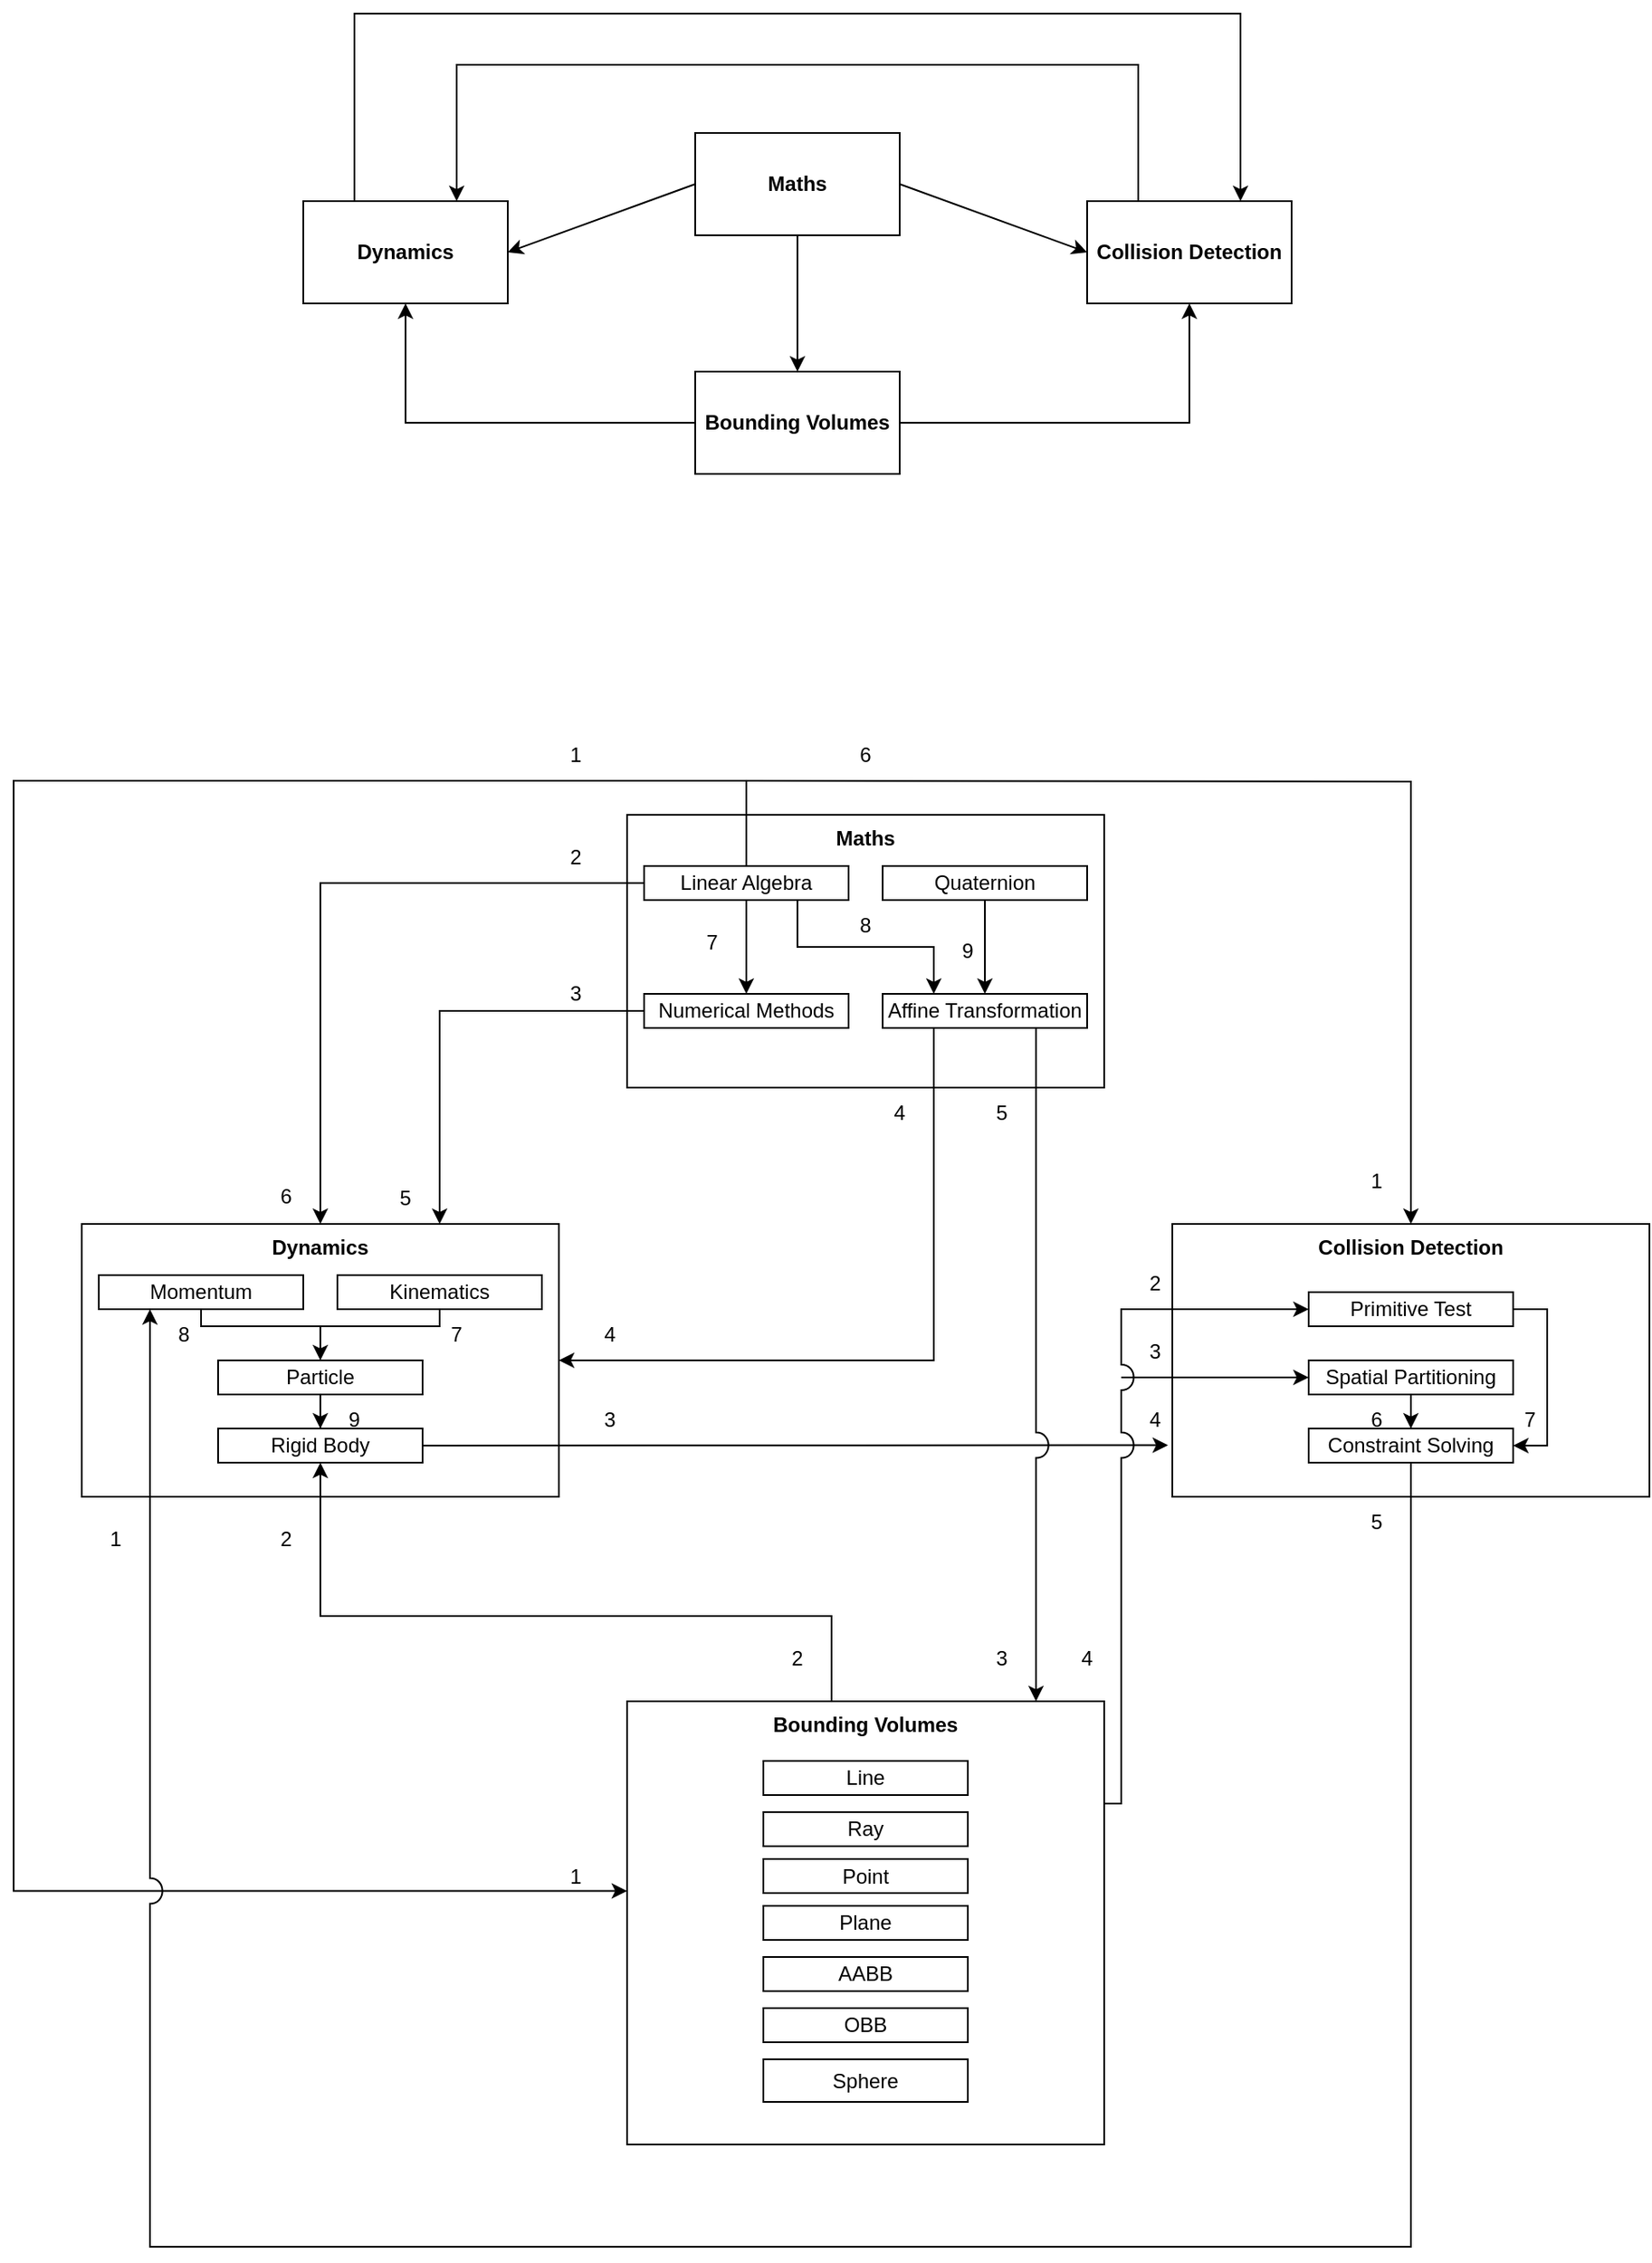<mxfile version="21.0.10" type="github">
  <diagram id="RFVUc-ZViwxxyXP1c8c4" name="Page-1">
    <mxGraphModel dx="1306" dy="696" grid="1" gridSize="10" guides="1" tooltips="1" connect="1" arrows="1" fold="1" page="1" pageScale="1" pageWidth="1100" pageHeight="850" math="0" shadow="0">
      <root>
        <mxCell id="0" />
        <mxCell id="1" parent="0" />
        <mxCell id="ediPmQz8LhI3MSCttO2U-1" value="Maths" style="rounded=0;whiteSpace=wrap;html=1;fontStyle=1" parent="1" vertex="1">
          <mxGeometry x="440" y="160" width="120" height="60" as="geometry" />
        </mxCell>
        <mxCell id="ediPmQz8LhI3MSCttO2U-2" value="Dynamics" style="rounded=0;whiteSpace=wrap;html=1;fontStyle=1" parent="1" vertex="1">
          <mxGeometry x="210" y="200" width="120" height="60" as="geometry" />
        </mxCell>
        <mxCell id="ediPmQz8LhI3MSCttO2U-3" value="Bounding Volumes" style="rounded=0;whiteSpace=wrap;html=1;fontStyle=1" parent="1" vertex="1">
          <mxGeometry x="440" y="300" width="120" height="60" as="geometry" />
        </mxCell>
        <mxCell id="ediPmQz8LhI3MSCttO2U-4" value="Collision Detection" style="rounded=0;whiteSpace=wrap;html=1;fontStyle=1" parent="1" vertex="1">
          <mxGeometry x="670" y="200" width="120" height="60" as="geometry" />
        </mxCell>
        <mxCell id="sKBv66Rdz8nY301E-cIr-1" value="" style="endArrow=classic;html=1;rounded=0;exitX=0.5;exitY=1;exitDx=0;exitDy=0;entryX=0.5;entryY=0;entryDx=0;entryDy=0;" parent="1" source="ediPmQz8LhI3MSCttO2U-1" target="ediPmQz8LhI3MSCttO2U-3" edge="1">
          <mxGeometry width="50" height="50" relative="1" as="geometry">
            <mxPoint x="520" y="420" as="sourcePoint" />
            <mxPoint x="570" y="370" as="targetPoint" />
          </mxGeometry>
        </mxCell>
        <mxCell id="sKBv66Rdz8nY301E-cIr-2" value="" style="endArrow=classic;html=1;rounded=0;exitX=1;exitY=0.5;exitDx=0;exitDy=0;entryX=0;entryY=0.5;entryDx=0;entryDy=0;" parent="1" source="ediPmQz8LhI3MSCttO2U-1" target="ediPmQz8LhI3MSCttO2U-4" edge="1">
          <mxGeometry width="50" height="50" relative="1" as="geometry">
            <mxPoint x="520" y="420" as="sourcePoint" />
            <mxPoint x="570" y="370" as="targetPoint" />
          </mxGeometry>
        </mxCell>
        <mxCell id="sKBv66Rdz8nY301E-cIr-3" value="" style="endArrow=classic;html=1;rounded=0;exitX=0;exitY=0.5;exitDx=0;exitDy=0;entryX=1;entryY=0.5;entryDx=0;entryDy=0;" parent="1" source="ediPmQz8LhI3MSCttO2U-1" target="ediPmQz8LhI3MSCttO2U-2" edge="1">
          <mxGeometry width="50" height="50" relative="1" as="geometry">
            <mxPoint x="330" y="255" as="sourcePoint" />
            <mxPoint x="380" y="205" as="targetPoint" />
          </mxGeometry>
        </mxCell>
        <mxCell id="sKBv66Rdz8nY301E-cIr-10" value="" style="endArrow=classic;html=1;rounded=0;edgeStyle=orthogonalEdgeStyle;" parent="1" edge="1">
          <mxGeometry width="50" height="50" relative="1" as="geometry">
            <mxPoint x="440" y="330" as="sourcePoint" />
            <mxPoint x="270" y="260" as="targetPoint" />
            <Array as="points">
              <mxPoint x="440" y="330" />
              <mxPoint x="270" y="330" />
            </Array>
          </mxGeometry>
        </mxCell>
        <mxCell id="sKBv66Rdz8nY301E-cIr-12" value="" style="endArrow=classic;html=1;rounded=0;exitX=0.25;exitY=0;exitDx=0;exitDy=0;edgeStyle=orthogonalEdgeStyle;entryX=0.75;entryY=0;entryDx=0;entryDy=0;" parent="1" source="ediPmQz8LhI3MSCttO2U-2" target="ediPmQz8LhI3MSCttO2U-4" edge="1">
          <mxGeometry width="50" height="50" relative="1" as="geometry">
            <mxPoint x="400" y="360" as="sourcePoint" />
            <mxPoint x="817" y="200" as="targetPoint" />
            <Array as="points">
              <mxPoint x="240" y="90" />
              <mxPoint x="760" y="90" />
            </Array>
          </mxGeometry>
        </mxCell>
        <mxCell id="sKBv66Rdz8nY301E-cIr-13" value="" style="endArrow=classic;html=1;rounded=0;exitX=1;exitY=0.5;exitDx=0;exitDy=0;entryX=0.5;entryY=1;entryDx=0;entryDy=0;edgeStyle=orthogonalEdgeStyle;" parent="1" source="ediPmQz8LhI3MSCttO2U-3" target="ediPmQz8LhI3MSCttO2U-4" edge="1">
          <mxGeometry width="50" height="50" relative="1" as="geometry">
            <mxPoint x="600" y="380" as="sourcePoint" />
            <mxPoint x="650" y="330" as="targetPoint" />
          </mxGeometry>
        </mxCell>
        <mxCell id="sKBv66Rdz8nY301E-cIr-16" value="" style="endArrow=classic;html=1;rounded=0;entryX=0.75;entryY=0;entryDx=0;entryDy=0;exitX=0.25;exitY=0;exitDx=0;exitDy=0;edgeStyle=orthogonalEdgeStyle;" parent="1" source="ediPmQz8LhI3MSCttO2U-4" target="ediPmQz8LhI3MSCttO2U-2" edge="1">
          <mxGeometry width="50" height="50" relative="1" as="geometry">
            <mxPoint x="400" y="360" as="sourcePoint" />
            <mxPoint x="450" y="310" as="targetPoint" />
            <Array as="points">
              <mxPoint x="700" y="120" />
              <mxPoint x="300" y="120" />
            </Array>
          </mxGeometry>
        </mxCell>
        <mxCell id="sKBv66Rdz8nY301E-cIr-17" value="Maths" style="rounded=0;whiteSpace=wrap;html=1;verticalAlign=top;fontStyle=1;" parent="1" vertex="1">
          <mxGeometry x="400" y="560" width="280" height="160" as="geometry" />
        </mxCell>
        <mxCell id="sKBv66Rdz8nY301E-cIr-18" value="Dynamics" style="rounded=0;whiteSpace=wrap;html=1;verticalAlign=top;fontStyle=1;" parent="1" vertex="1">
          <mxGeometry x="80" y="800" width="280" height="160" as="geometry" />
        </mxCell>
        <mxCell id="_OZ0Gueh85DzmhkIX-R6-56" style="edgeStyle=orthogonalEdgeStyle;rounded=0;jumpStyle=arc;jumpSize=15;orthogonalLoop=1;jettySize=auto;html=1;entryX=0.5;entryY=1;entryDx=0;entryDy=0;startArrow=none;" parent="1" target="_OZ0Gueh85DzmhkIX-R6-1" edge="1">
          <mxGeometry relative="1" as="geometry">
            <mxPoint x="520" y="1060" as="sourcePoint" />
            <Array as="points">
              <mxPoint x="520" y="1030" />
              <mxPoint x="220" y="1030" />
            </Array>
          </mxGeometry>
        </mxCell>
        <mxCell id="sKBv66Rdz8nY301E-cIr-19" value="Bounding Volumes" style="rounded=0;whiteSpace=wrap;html=1;verticalAlign=top;fontStyle=1;" parent="1" vertex="1">
          <mxGeometry x="400" y="1080" width="280" height="260" as="geometry" />
        </mxCell>
        <mxCell id="sKBv66Rdz8nY301E-cIr-20" value="Collision Detection" style="rounded=0;whiteSpace=wrap;html=1;verticalAlign=top;fontStyle=1;" parent="1" vertex="1">
          <mxGeometry x="720" y="800" width="280" height="160" as="geometry" />
        </mxCell>
        <mxCell id="_OZ0Gueh85DzmhkIX-R6-35" style="edgeStyle=orthogonalEdgeStyle;rounded=0;orthogonalLoop=1;jettySize=auto;html=1;exitX=0.5;exitY=1;exitDx=0;exitDy=0;" parent="1" source="sKBv66Rdz8nY301E-cIr-30" target="_OZ0Gueh85DzmhkIX-R6-5" edge="1">
          <mxGeometry relative="1" as="geometry">
            <Array as="points">
              <mxPoint x="150" y="860" />
              <mxPoint x="220" y="860" />
            </Array>
          </mxGeometry>
        </mxCell>
        <mxCell id="sKBv66Rdz8nY301E-cIr-30" value="Momentum" style="rounded=0;whiteSpace=wrap;html=1;" parent="1" vertex="1">
          <mxGeometry x="90" y="830" width="120" height="20" as="geometry" />
        </mxCell>
        <mxCell id="_OZ0Gueh85DzmhkIX-R6-55" style="edgeStyle=orthogonalEdgeStyle;rounded=0;jumpStyle=arc;jumpSize=15;orthogonalLoop=1;jettySize=auto;html=1;exitX=1;exitY=0.5;exitDx=0;exitDy=0;entryX=-0.009;entryY=0.811;entryDx=0;entryDy=0;entryPerimeter=0;" parent="1" source="_OZ0Gueh85DzmhkIX-R6-1" target="sKBv66Rdz8nY301E-cIr-20" edge="1">
          <mxGeometry relative="1" as="geometry" />
        </mxCell>
        <mxCell id="_OZ0Gueh85DzmhkIX-R6-1" value="Rigid Body" style="rounded=0;whiteSpace=wrap;html=1;" parent="1" vertex="1">
          <mxGeometry x="160" y="920" width="120" height="20" as="geometry" />
        </mxCell>
        <mxCell id="_OZ0Gueh85DzmhkIX-R6-25" style="edgeStyle=orthogonalEdgeStyle;rounded=0;orthogonalLoop=1;jettySize=auto;html=1;exitX=0.75;exitY=1;exitDx=0;exitDy=0;entryX=0.25;entryY=0;entryDx=0;entryDy=0;" parent="1" source="_OZ0Gueh85DzmhkIX-R6-2" target="_OZ0Gueh85DzmhkIX-R6-10" edge="1">
          <mxGeometry relative="1" as="geometry" />
        </mxCell>
        <mxCell id="_OZ0Gueh85DzmhkIX-R6-50" style="edgeStyle=orthogonalEdgeStyle;rounded=0;jumpStyle=arc;jumpSize=15;orthogonalLoop=1;jettySize=auto;html=1;exitX=0.5;exitY=1;exitDx=0;exitDy=0;entryX=0.5;entryY=0;entryDx=0;entryDy=0;" parent="1" source="_OZ0Gueh85DzmhkIX-R6-2" target="_OZ0Gueh85DzmhkIX-R6-7" edge="1">
          <mxGeometry relative="1" as="geometry" />
        </mxCell>
        <mxCell id="_OZ0Gueh85DzmhkIX-R6-52" style="edgeStyle=orthogonalEdgeStyle;rounded=0;jumpStyle=arc;jumpSize=15;orthogonalLoop=1;jettySize=auto;html=1;exitX=0.5;exitY=0;exitDx=0;exitDy=0;entryX=1;entryY=0.75;entryDx=0;entryDy=0;" parent="1" source="_OZ0Gueh85DzmhkIX-R6-2" target="_OZ0Gueh85DzmhkIX-R6-64" edge="1">
          <mxGeometry relative="1" as="geometry">
            <mxPoint x="340" y="1230" as="targetPoint" />
            <Array as="points">
              <mxPoint x="470" y="540" />
              <mxPoint x="40" y="540" />
              <mxPoint x="40" y="1191" />
            </Array>
          </mxGeometry>
        </mxCell>
        <mxCell id="_OZ0Gueh85DzmhkIX-R6-2" value="Linear Algebra" style="rounded=0;whiteSpace=wrap;html=1;" parent="1" vertex="1">
          <mxGeometry x="410" y="590" width="120" height="20" as="geometry" />
        </mxCell>
        <mxCell id="_OZ0Gueh85DzmhkIX-R6-4" value="Kinematics" style="rounded=0;whiteSpace=wrap;html=1;" parent="1" vertex="1">
          <mxGeometry x="230" y="830" width="120" height="20" as="geometry" />
        </mxCell>
        <mxCell id="_OZ0Gueh85DzmhkIX-R6-32" style="edgeStyle=orthogonalEdgeStyle;rounded=0;orthogonalLoop=1;jettySize=auto;html=1;exitX=0.5;exitY=1;exitDx=0;exitDy=0;" parent="1" source="_OZ0Gueh85DzmhkIX-R6-5" target="_OZ0Gueh85DzmhkIX-R6-1" edge="1">
          <mxGeometry relative="1" as="geometry" />
        </mxCell>
        <mxCell id="_OZ0Gueh85DzmhkIX-R6-5" value="Particle" style="rounded=0;whiteSpace=wrap;html=1;" parent="1" vertex="1">
          <mxGeometry x="160" y="880" width="120" height="20" as="geometry" />
        </mxCell>
        <mxCell id="_OZ0Gueh85DzmhkIX-R6-26" style="edgeStyle=orthogonalEdgeStyle;rounded=0;orthogonalLoop=1;jettySize=auto;html=1;exitX=0.5;exitY=1;exitDx=0;exitDy=0;entryX=0.5;entryY=0;entryDx=0;entryDy=0;" parent="1" source="_OZ0Gueh85DzmhkIX-R6-6" target="_OZ0Gueh85DzmhkIX-R6-10" edge="1">
          <mxGeometry relative="1" as="geometry" />
        </mxCell>
        <mxCell id="_OZ0Gueh85DzmhkIX-R6-6" value="Quaternion" style="rounded=0;whiteSpace=wrap;html=1;" parent="1" vertex="1">
          <mxGeometry x="550" y="590" width="120" height="20" as="geometry" />
        </mxCell>
        <mxCell id="_OZ0Gueh85DzmhkIX-R6-7" value="Numerical Methods" style="rounded=0;whiteSpace=wrap;html=1;" parent="1" vertex="1">
          <mxGeometry x="410" y="665" width="120" height="20" as="geometry" />
        </mxCell>
        <mxCell id="_OZ0Gueh85DzmhkIX-R6-40" style="edgeStyle=orthogonalEdgeStyle;rounded=0;orthogonalLoop=1;jettySize=auto;html=1;exitX=0.5;exitY=1;exitDx=0;exitDy=0;" parent="1" source="_OZ0Gueh85DzmhkIX-R6-8" target="_OZ0Gueh85DzmhkIX-R6-21" edge="1">
          <mxGeometry relative="1" as="geometry" />
        </mxCell>
        <mxCell id="_OZ0Gueh85DzmhkIX-R6-8" value="Spatial Partitioning" style="rounded=0;whiteSpace=wrap;html=1;" parent="1" vertex="1">
          <mxGeometry x="800" y="880" width="120" height="20" as="geometry" />
        </mxCell>
        <mxCell id="_OZ0Gueh85DzmhkIX-R6-53" style="edgeStyle=orthogonalEdgeStyle;rounded=0;jumpStyle=arc;jumpSize=15;orthogonalLoop=1;jettySize=auto;html=1;exitX=0.75;exitY=1;exitDx=0;exitDy=0;" parent="1" source="_OZ0Gueh85DzmhkIX-R6-10" edge="1">
          <mxGeometry relative="1" as="geometry">
            <Array as="points">
              <mxPoint x="640" y="1079" />
            </Array>
            <mxPoint x="640" y="1080" as="targetPoint" />
          </mxGeometry>
        </mxCell>
        <mxCell id="_OZ0Gueh85DzmhkIX-R6-10" value="Affine Transformation" style="rounded=0;whiteSpace=wrap;html=1;" parent="1" vertex="1">
          <mxGeometry x="550" y="665" width="120" height="20" as="geometry" />
        </mxCell>
        <mxCell id="_OZ0Gueh85DzmhkIX-R6-14" value="Sphere" style="rounded=0;whiteSpace=wrap;html=1;" parent="1" vertex="1">
          <mxGeometry x="480" y="1290" width="120" height="25" as="geometry" />
        </mxCell>
        <mxCell id="_OZ0Gueh85DzmhkIX-R6-15" value="Plane" style="rounded=0;whiteSpace=wrap;html=1;" parent="1" vertex="1">
          <mxGeometry x="480" y="1200" width="120" height="20" as="geometry" />
        </mxCell>
        <mxCell id="_OZ0Gueh85DzmhkIX-R6-17" value="Line" style="rounded=0;whiteSpace=wrap;html=1;" parent="1" vertex="1">
          <mxGeometry x="480" y="1115" width="120" height="20" as="geometry" />
        </mxCell>
        <mxCell id="I2r6D-o1CoB753i4EsND-4" style="edgeStyle=orthogonalEdgeStyle;rounded=0;orthogonalLoop=1;jettySize=auto;html=1;exitX=1;exitY=0.5;exitDx=0;exitDy=0;entryX=1;entryY=0.5;entryDx=0;entryDy=0;" parent="1" source="_OZ0Gueh85DzmhkIX-R6-18" target="_OZ0Gueh85DzmhkIX-R6-21" edge="1">
          <mxGeometry relative="1" as="geometry" />
        </mxCell>
        <mxCell id="_OZ0Gueh85DzmhkIX-R6-18" value="Primitive Test" style="rounded=0;whiteSpace=wrap;html=1;" parent="1" vertex="1">
          <mxGeometry x="800" y="840" width="120" height="20" as="geometry" />
        </mxCell>
        <mxCell id="_OZ0Gueh85DzmhkIX-R6-62" style="edgeStyle=orthogonalEdgeStyle;rounded=0;jumpStyle=arc;jumpSize=15;orthogonalLoop=1;jettySize=auto;html=1;exitX=0.5;exitY=1;exitDx=0;exitDy=0;entryX=0.25;entryY=1;entryDx=0;entryDy=0;shadow=0;" parent="1" source="_OZ0Gueh85DzmhkIX-R6-21" target="sKBv66Rdz8nY301E-cIr-30" edge="1">
          <mxGeometry relative="1" as="geometry">
            <Array as="points">
              <mxPoint x="860" y="1400" />
              <mxPoint x="120" y="1400" />
            </Array>
          </mxGeometry>
        </mxCell>
        <mxCell id="_OZ0Gueh85DzmhkIX-R6-21" value="Constraint Solving" style="rounded=0;whiteSpace=wrap;html=1;" parent="1" vertex="1">
          <mxGeometry x="800" y="920" width="120" height="20" as="geometry" />
        </mxCell>
        <mxCell id="_OZ0Gueh85DzmhkIX-R6-36" value="" style="endArrow=none;html=1;rounded=0;entryX=0.5;entryY=1;entryDx=0;entryDy=0;edgeStyle=orthogonalEdgeStyle;" parent="1" target="_OZ0Gueh85DzmhkIX-R6-4" edge="1">
          <mxGeometry width="50" height="50" relative="1" as="geometry">
            <mxPoint x="220" y="870" as="sourcePoint" />
            <mxPoint x="640" y="940" as="targetPoint" />
            <Array as="points">
              <mxPoint x="230" y="860" />
              <mxPoint x="300" y="860" />
            </Array>
          </mxGeometry>
        </mxCell>
        <mxCell id="_OZ0Gueh85DzmhkIX-R6-59" value="" style="endArrow=classic;html=1;rounded=0;jumpStyle=arc;jumpSize=15;entryX=0;entryY=0.5;entryDx=0;entryDy=0;" parent="1" target="_OZ0Gueh85DzmhkIX-R6-8" edge="1">
          <mxGeometry width="50" height="50" relative="1" as="geometry">
            <mxPoint x="690" y="890" as="sourcePoint" />
            <mxPoint x="440" y="910" as="targetPoint" />
          </mxGeometry>
        </mxCell>
        <mxCell id="_OZ0Gueh85DzmhkIX-R6-61" style="edgeStyle=orthogonalEdgeStyle;rounded=0;jumpStyle=arc;jumpSize=15;orthogonalLoop=1;jettySize=auto;html=1;exitX=1;exitY=0.25;exitDx=0;exitDy=0;entryX=0;entryY=0.5;entryDx=0;entryDy=0;" parent="1" source="sKBv66Rdz8nY301E-cIr-19" target="_OZ0Gueh85DzmhkIX-R6-18" edge="1">
          <mxGeometry relative="1" as="geometry">
            <Array as="points">
              <mxPoint x="680" y="1140" />
              <mxPoint x="690" y="1140" />
              <mxPoint x="690" y="850" />
            </Array>
          </mxGeometry>
        </mxCell>
        <mxCell id="_OZ0Gueh85DzmhkIX-R6-64" value="1" style="text;html=1;strokeColor=none;fillColor=none;align=center;verticalAlign=middle;rounded=0;whiteSpace=wrap;" parent="1" vertex="1">
          <mxGeometry x="340" y="1165" width="60" height="35" as="geometry" />
        </mxCell>
        <mxCell id="_OZ0Gueh85DzmhkIX-R6-67" value="" style="edgeStyle=orthogonalEdgeStyle;rounded=0;jumpStyle=arc;jumpSize=15;orthogonalLoop=1;jettySize=auto;html=1;exitX=0.5;exitY=0;exitDx=0;exitDy=0;entryX=0.5;entryY=1;entryDx=0;entryDy=0;endArrow=none;" parent="1" source="sKBv66Rdz8nY301E-cIr-19" edge="1">
          <mxGeometry relative="1" as="geometry">
            <mxPoint x="540" y="1080" as="sourcePoint" />
            <mxPoint x="520" y="1060" as="targetPoint" />
          </mxGeometry>
        </mxCell>
        <mxCell id="_OZ0Gueh85DzmhkIX-R6-70" value="2" style="text;html=1;strokeColor=none;fillColor=none;align=center;verticalAlign=middle;whiteSpace=wrap;rounded=0;" parent="1" vertex="1">
          <mxGeometry x="470" y="1040" width="60" height="30" as="geometry" />
        </mxCell>
        <mxCell id="_OZ0Gueh85DzmhkIX-R6-71" value="3" style="text;html=1;strokeColor=none;fillColor=none;align=center;verticalAlign=middle;whiteSpace=wrap;rounded=0;" parent="1" vertex="1">
          <mxGeometry x="590" y="1040" width="60" height="30" as="geometry" />
        </mxCell>
        <mxCell id="_OZ0Gueh85DzmhkIX-R6-72" value="4" style="text;html=1;strokeColor=none;fillColor=none;align=center;verticalAlign=middle;whiteSpace=wrap;rounded=0;" parent="1" vertex="1">
          <mxGeometry x="640" y="1040" width="60" height="30" as="geometry" />
        </mxCell>
        <mxCell id="_OZ0Gueh85DzmhkIX-R6-73" value="1" style="text;html=1;strokeColor=none;fillColor=none;align=center;verticalAlign=middle;whiteSpace=wrap;rounded=0;" parent="1" vertex="1">
          <mxGeometry x="70" y="970" width="60" height="30" as="geometry" />
        </mxCell>
        <mxCell id="_OZ0Gueh85DzmhkIX-R6-74" value="2" style="text;html=1;strokeColor=none;fillColor=none;align=center;verticalAlign=middle;whiteSpace=wrap;rounded=0;" parent="1" vertex="1">
          <mxGeometry x="170" y="970" width="60" height="30" as="geometry" />
        </mxCell>
        <mxCell id="_OZ0Gueh85DzmhkIX-R6-79" value="" style="endArrow=classic;html=1;rounded=0;jumpStyle=arc;jumpSize=15;exitX=0;exitY=0.5;exitDx=0;exitDy=0;entryX=0.5;entryY=0;entryDx=0;entryDy=0;edgeStyle=orthogonalEdgeStyle;" parent="1" source="_OZ0Gueh85DzmhkIX-R6-2" target="sKBv66Rdz8nY301E-cIr-18" edge="1">
          <mxGeometry width="50" height="50" relative="1" as="geometry">
            <mxPoint x="390" y="970" as="sourcePoint" />
            <mxPoint x="440" y="920" as="targetPoint" />
          </mxGeometry>
        </mxCell>
        <mxCell id="_OZ0Gueh85DzmhkIX-R6-80" value="" style="endArrow=classic;html=1;rounded=0;jumpStyle=arc;jumpSize=15;exitX=0;exitY=0.5;exitDx=0;exitDy=0;entryX=0.75;entryY=0;entryDx=0;entryDy=0;edgeStyle=orthogonalEdgeStyle;" parent="1" source="_OZ0Gueh85DzmhkIX-R6-7" target="sKBv66Rdz8nY301E-cIr-18" edge="1">
          <mxGeometry width="50" height="50" relative="1" as="geometry">
            <mxPoint x="390" y="970" as="sourcePoint" />
            <mxPoint x="440" y="920" as="targetPoint" />
          </mxGeometry>
        </mxCell>
        <mxCell id="_OZ0Gueh85DzmhkIX-R6-81" value="" style="endArrow=classic;html=1;rounded=0;jumpStyle=arc;jumpSize=15;exitX=0.25;exitY=1;exitDx=0;exitDy=0;entryX=1;entryY=0.5;entryDx=0;entryDy=0;edgeStyle=orthogonalEdgeStyle;" parent="1" source="_OZ0Gueh85DzmhkIX-R6-10" target="sKBv66Rdz8nY301E-cIr-18" edge="1">
          <mxGeometry width="50" height="50" relative="1" as="geometry">
            <mxPoint x="390" y="970" as="sourcePoint" />
            <mxPoint x="440" y="920" as="targetPoint" />
          </mxGeometry>
        </mxCell>
        <mxCell id="_OZ0Gueh85DzmhkIX-R6-84" value="3" style="text;html=1;strokeColor=none;fillColor=none;align=center;verticalAlign=middle;whiteSpace=wrap;rounded=0;" parent="1" vertex="1">
          <mxGeometry x="360" y="900" width="60" height="30" as="geometry" />
        </mxCell>
        <mxCell id="_OZ0Gueh85DzmhkIX-R6-85" value="4" style="text;html=1;strokeColor=none;fillColor=none;align=center;verticalAlign=middle;whiteSpace=wrap;rounded=0;" parent="1" vertex="1">
          <mxGeometry x="360" y="850" width="60" height="30" as="geometry" />
        </mxCell>
        <mxCell id="_OZ0Gueh85DzmhkIX-R6-86" value="5" style="text;html=1;strokeColor=none;fillColor=none;align=center;verticalAlign=middle;whiteSpace=wrap;rounded=0;" parent="1" vertex="1">
          <mxGeometry x="240" y="770" width="60" height="30" as="geometry" />
        </mxCell>
        <mxCell id="_OZ0Gueh85DzmhkIX-R6-87" value="6" style="text;html=1;strokeColor=none;fillColor=none;align=center;verticalAlign=middle;whiteSpace=wrap;rounded=0;" parent="1" vertex="1">
          <mxGeometry x="170" y="769" width="60" height="30" as="geometry" />
        </mxCell>
        <mxCell id="_OZ0Gueh85DzmhkIX-R6-88" value="7" style="text;html=1;strokeColor=none;fillColor=none;align=center;verticalAlign=middle;whiteSpace=wrap;rounded=0;" parent="1" vertex="1">
          <mxGeometry x="270" y="850" width="60" height="30" as="geometry" />
        </mxCell>
        <mxCell id="_OZ0Gueh85DzmhkIX-R6-90" value="8" style="text;html=1;strokeColor=none;fillColor=none;align=center;verticalAlign=middle;whiteSpace=wrap;rounded=0;" parent="1" vertex="1">
          <mxGeometry x="110" y="850" width="60" height="30" as="geometry" />
        </mxCell>
        <mxCell id="_OZ0Gueh85DzmhkIX-R6-91" value="9" style="text;html=1;strokeColor=none;fillColor=none;align=center;verticalAlign=middle;whiteSpace=wrap;rounded=0;" parent="1" vertex="1">
          <mxGeometry x="210" y="900" width="60" height="30" as="geometry" />
        </mxCell>
        <mxCell id="_OZ0Gueh85DzmhkIX-R6-92" value="3" style="text;html=1;strokeColor=none;fillColor=none;align=center;verticalAlign=middle;whiteSpace=wrap;rounded=0;" parent="1" vertex="1">
          <mxGeometry x="340" y="650" width="60" height="30" as="geometry" />
        </mxCell>
        <mxCell id="_OZ0Gueh85DzmhkIX-R6-93" value="2" style="text;html=1;strokeColor=none;fillColor=none;align=center;verticalAlign=middle;whiteSpace=wrap;rounded=0;" parent="1" vertex="1">
          <mxGeometry x="340" y="570" width="60" height="30" as="geometry" />
        </mxCell>
        <mxCell id="_OZ0Gueh85DzmhkIX-R6-95" value="1" style="text;html=1;strokeColor=none;fillColor=none;align=center;verticalAlign=middle;whiteSpace=wrap;rounded=0;" parent="1" vertex="1">
          <mxGeometry x="340" y="510" width="60" height="30" as="geometry" />
        </mxCell>
        <mxCell id="_OZ0Gueh85DzmhkIX-R6-96" value="4" style="text;html=1;strokeColor=none;fillColor=none;align=center;verticalAlign=middle;whiteSpace=wrap;rounded=0;" parent="1" vertex="1">
          <mxGeometry x="530" y="720" width="60" height="30" as="geometry" />
        </mxCell>
        <mxCell id="_OZ0Gueh85DzmhkIX-R6-97" value="5" style="text;html=1;strokeColor=none;fillColor=none;align=center;verticalAlign=middle;whiteSpace=wrap;rounded=0;" parent="1" vertex="1">
          <mxGeometry x="590" y="720" width="60" height="30" as="geometry" />
        </mxCell>
        <mxCell id="_OZ0Gueh85DzmhkIX-R6-98" value="7" style="text;html=1;strokeColor=none;fillColor=none;align=center;verticalAlign=middle;whiteSpace=wrap;rounded=0;" parent="1" vertex="1">
          <mxGeometry x="420" y="620" width="60" height="30" as="geometry" />
        </mxCell>
        <mxCell id="_OZ0Gueh85DzmhkIX-R6-99" value="8" style="text;html=1;strokeColor=none;fillColor=none;align=center;verticalAlign=middle;whiteSpace=wrap;rounded=0;" parent="1" vertex="1">
          <mxGeometry x="510" y="610" width="60" height="30" as="geometry" />
        </mxCell>
        <mxCell id="_OZ0Gueh85DzmhkIX-R6-100" value="9" style="text;html=1;strokeColor=none;fillColor=none;align=center;verticalAlign=middle;whiteSpace=wrap;rounded=0;" parent="1" vertex="1">
          <mxGeometry x="570" y="625" width="60" height="30" as="geometry" />
        </mxCell>
        <mxCell id="_OZ0Gueh85DzmhkIX-R6-103" value="4" style="text;html=1;strokeColor=none;fillColor=none;align=center;verticalAlign=middle;whiteSpace=wrap;rounded=0;" parent="1" vertex="1">
          <mxGeometry x="680" y="900" width="60" height="30" as="geometry" />
        </mxCell>
        <mxCell id="_OZ0Gueh85DzmhkIX-R6-106" value="3" style="text;html=1;strokeColor=none;fillColor=none;align=center;verticalAlign=middle;whiteSpace=wrap;rounded=0;" parent="1" vertex="1">
          <mxGeometry x="680" y="860" width="60" height="30" as="geometry" />
        </mxCell>
        <mxCell id="_OZ0Gueh85DzmhkIX-R6-107" value="2" style="text;html=1;strokeColor=none;fillColor=none;align=center;verticalAlign=middle;whiteSpace=wrap;rounded=0;" parent="1" vertex="1">
          <mxGeometry x="680" y="820" width="60" height="30" as="geometry" />
        </mxCell>
        <mxCell id="_OZ0Gueh85DzmhkIX-R6-108" value="5" style="text;html=1;strokeColor=none;fillColor=none;align=center;verticalAlign=middle;whiteSpace=wrap;rounded=0;" parent="1" vertex="1">
          <mxGeometry x="810" y="960" width="60" height="30" as="geometry" />
        </mxCell>
        <mxCell id="_OZ0Gueh85DzmhkIX-R6-109" value="6" style="text;html=1;strokeColor=none;fillColor=none;align=center;verticalAlign=middle;whiteSpace=wrap;rounded=0;" parent="1" vertex="1">
          <mxGeometry x="810" y="900" width="60" height="30" as="geometry" />
        </mxCell>
        <mxCell id="_OZ0Gueh85DzmhkIX-R6-110" value="7" style="text;html=1;strokeColor=none;fillColor=none;align=center;verticalAlign=middle;whiteSpace=wrap;rounded=0;" parent="1" vertex="1">
          <mxGeometry x="900" y="900" width="60" height="30" as="geometry" />
        </mxCell>
        <mxCell id="I2r6D-o1CoB753i4EsND-1" value="" style="endArrow=classic;html=1;rounded=0;entryX=0.5;entryY=0;entryDx=0;entryDy=0;edgeStyle=orthogonalEdgeStyle;" parent="1" target="sKBv66Rdz8nY301E-cIr-20" edge="1">
          <mxGeometry width="50" height="50" relative="1" as="geometry">
            <mxPoint x="470" y="540" as="sourcePoint" />
            <mxPoint x="570" y="820" as="targetPoint" />
          </mxGeometry>
        </mxCell>
        <mxCell id="I2r6D-o1CoB753i4EsND-2" value="6" style="text;html=1;strokeColor=none;fillColor=none;align=center;verticalAlign=middle;whiteSpace=wrap;rounded=0;" parent="1" vertex="1">
          <mxGeometry x="510" y="510" width="60" height="30" as="geometry" />
        </mxCell>
        <mxCell id="I2r6D-o1CoB753i4EsND-3" value="1" style="text;html=1;strokeColor=none;fillColor=none;align=center;verticalAlign=middle;whiteSpace=wrap;rounded=0;" parent="1" vertex="1">
          <mxGeometry x="810" y="760" width="60" height="30" as="geometry" />
        </mxCell>
        <mxCell id="ed5VXa4K64xntcIAVpNy-1" value="Ray" style="rounded=0;whiteSpace=wrap;html=1;" vertex="1" parent="1">
          <mxGeometry x="480" y="1145" width="120" height="20" as="geometry" />
        </mxCell>
        <mxCell id="ed5VXa4K64xntcIAVpNy-2" value="Point" style="rounded=0;whiteSpace=wrap;html=1;" vertex="1" parent="1">
          <mxGeometry x="480" y="1172.5" width="120" height="20" as="geometry" />
        </mxCell>
        <mxCell id="ed5VXa4K64xntcIAVpNy-3" value="AABB" style="rounded=0;whiteSpace=wrap;html=1;" vertex="1" parent="1">
          <mxGeometry x="480" y="1230" width="120" height="20" as="geometry" />
        </mxCell>
        <mxCell id="ed5VXa4K64xntcIAVpNy-4" value="OBB" style="rounded=0;whiteSpace=wrap;html=1;" vertex="1" parent="1">
          <mxGeometry x="480" y="1260" width="120" height="20" as="geometry" />
        </mxCell>
      </root>
    </mxGraphModel>
  </diagram>
</mxfile>
